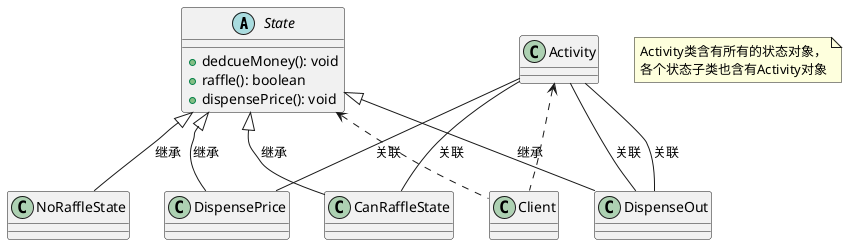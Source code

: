 @startuml

abstract class State {
    + dedcueMoney(): void
    + raffle(): boolean
    + dispensePrice(): void
}

class NoRaffleState

class CanRaffleState

class DispensePrice

class DispenseOut

State <|-- NoRaffleState:继承
State <|-- CanRaffleState:继承
State <|-- DispensePrice:继承
State <|-- DispenseOut:继承

class Activity {

}

Activity -- DispenseOut:关联
Activity -- CanRaffleState:关联
Activity -- DispenseOut:关联
Activity -- DispensePrice:关联

note "Activity类含有所有的状态对象，\n各个状态子类也含有Activity对象" as N1

Activity <.. Client

State <.. Client

@enduml